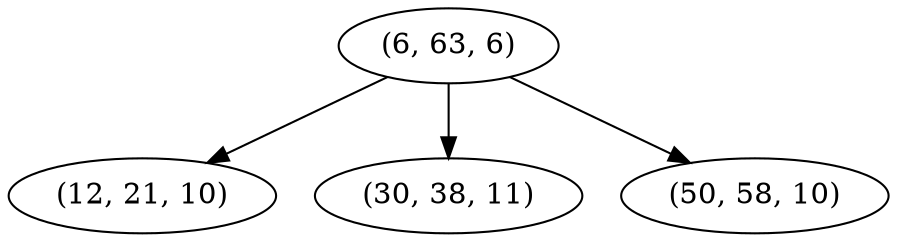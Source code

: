 digraph tree {
    "(6, 63, 6)";
    "(12, 21, 10)";
    "(30, 38, 11)";
    "(50, 58, 10)";
    "(6, 63, 6)" -> "(12, 21, 10)";
    "(6, 63, 6)" -> "(30, 38, 11)";
    "(6, 63, 6)" -> "(50, 58, 10)";
}
